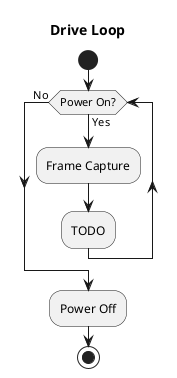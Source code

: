 @startuml

title Drive Loop

start

while (Power On?)  is (Yes)
  :Frame Capture;
  :TODO;
endwhile (No)

:Power Off;

stop

@enduml
